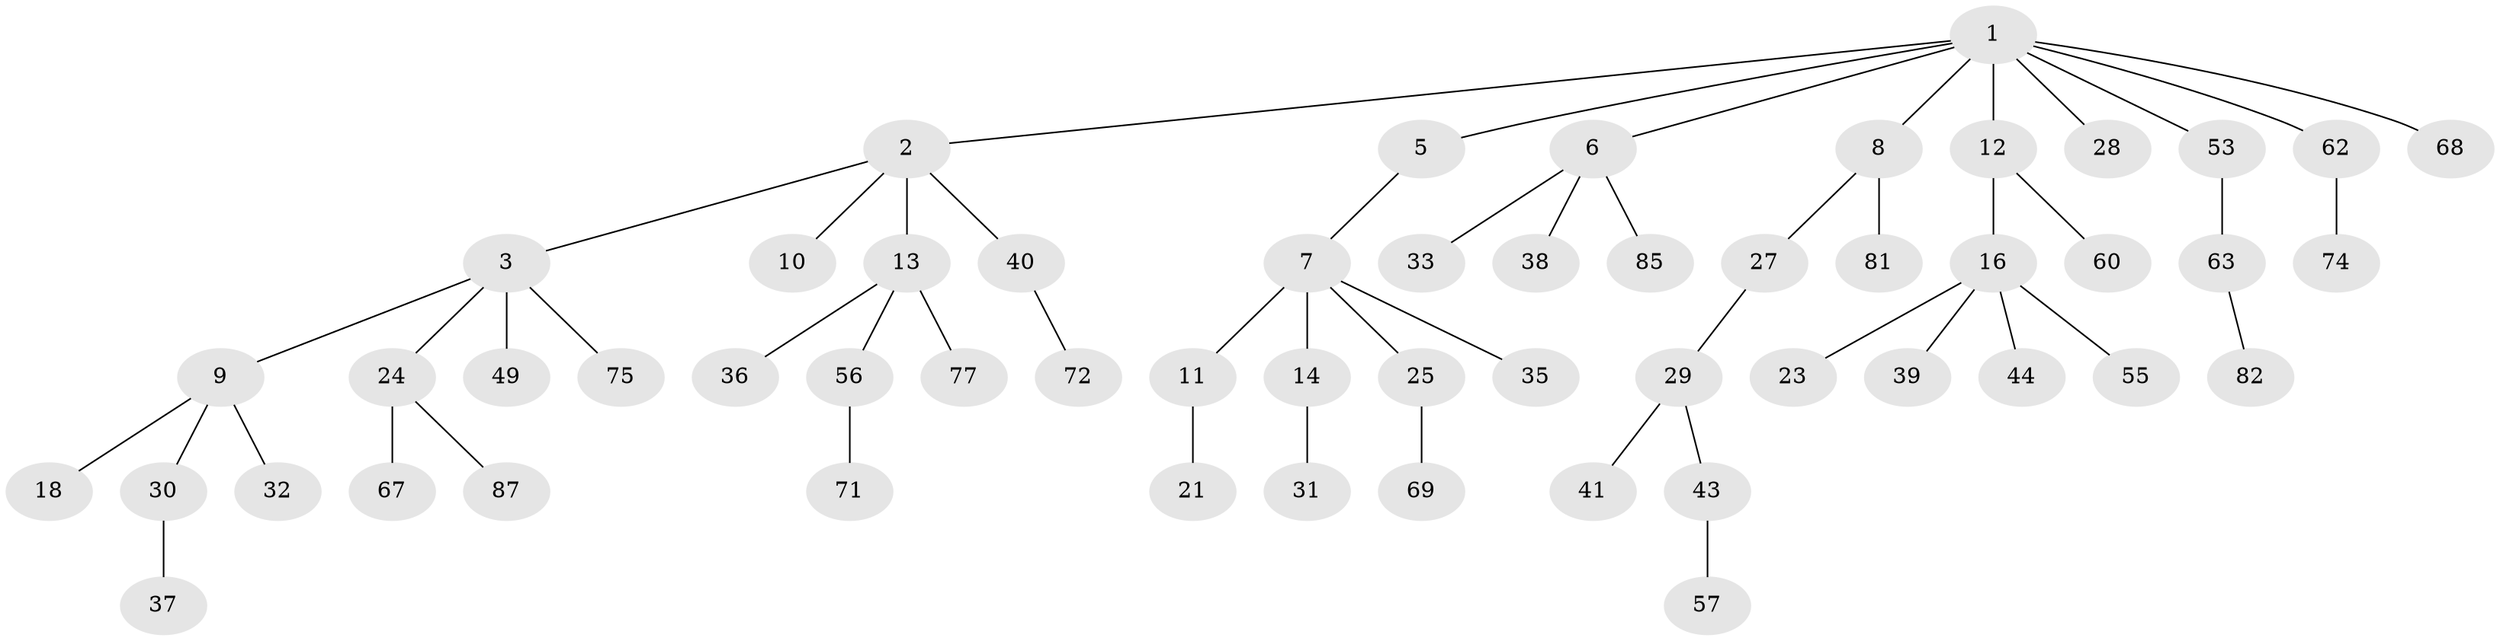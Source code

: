 // Generated by graph-tools (version 1.1) at 2025/24/03/03/25 07:24:06]
// undirected, 55 vertices, 54 edges
graph export_dot {
graph [start="1"]
  node [color=gray90,style=filled];
  1 [super="+4"];
  2 [super="+66"];
  3 [super="+22"];
  5 [super="+19"];
  6 [super="+54"];
  7 [super="+20"];
  8 [super="+26"];
  9 [super="+17"];
  10;
  11;
  12 [super="+52"];
  13 [super="+15"];
  14 [super="+47"];
  16 [super="+50"];
  18 [super="+58"];
  21 [super="+48"];
  23 [super="+73"];
  24 [super="+42"];
  25 [super="+64"];
  27 [super="+51"];
  28;
  29 [super="+83"];
  30 [super="+70"];
  31 [super="+34"];
  32 [super="+46"];
  33;
  35;
  36;
  37;
  38 [super="+80"];
  39;
  40;
  41;
  43 [super="+45"];
  44;
  49 [super="+79"];
  53 [super="+61"];
  55;
  56 [super="+84"];
  57 [super="+59"];
  60;
  62;
  63 [super="+65"];
  67;
  68;
  69;
  71;
  72 [super="+78"];
  74 [super="+76"];
  75 [super="+86"];
  77;
  81;
  82;
  85;
  87;
  1 -- 2;
  1 -- 5;
  1 -- 6;
  1 -- 12;
  1 -- 68;
  1 -- 53;
  1 -- 8;
  1 -- 28;
  1 -- 62;
  2 -- 3;
  2 -- 10;
  2 -- 13;
  2 -- 40;
  3 -- 9;
  3 -- 24;
  3 -- 49;
  3 -- 75;
  5 -- 7;
  6 -- 33;
  6 -- 38;
  6 -- 85;
  7 -- 11;
  7 -- 14;
  7 -- 25;
  7 -- 35;
  8 -- 27;
  8 -- 81;
  9 -- 18;
  9 -- 32;
  9 -- 30;
  11 -- 21;
  12 -- 16;
  12 -- 60;
  13 -- 56;
  13 -- 77;
  13 -- 36;
  14 -- 31;
  16 -- 23;
  16 -- 39;
  16 -- 44;
  16 -- 55;
  24 -- 67;
  24 -- 87;
  25 -- 69;
  27 -- 29;
  29 -- 41;
  29 -- 43;
  30 -- 37;
  40 -- 72;
  43 -- 57;
  53 -- 63;
  56 -- 71;
  62 -- 74;
  63 -- 82;
}
